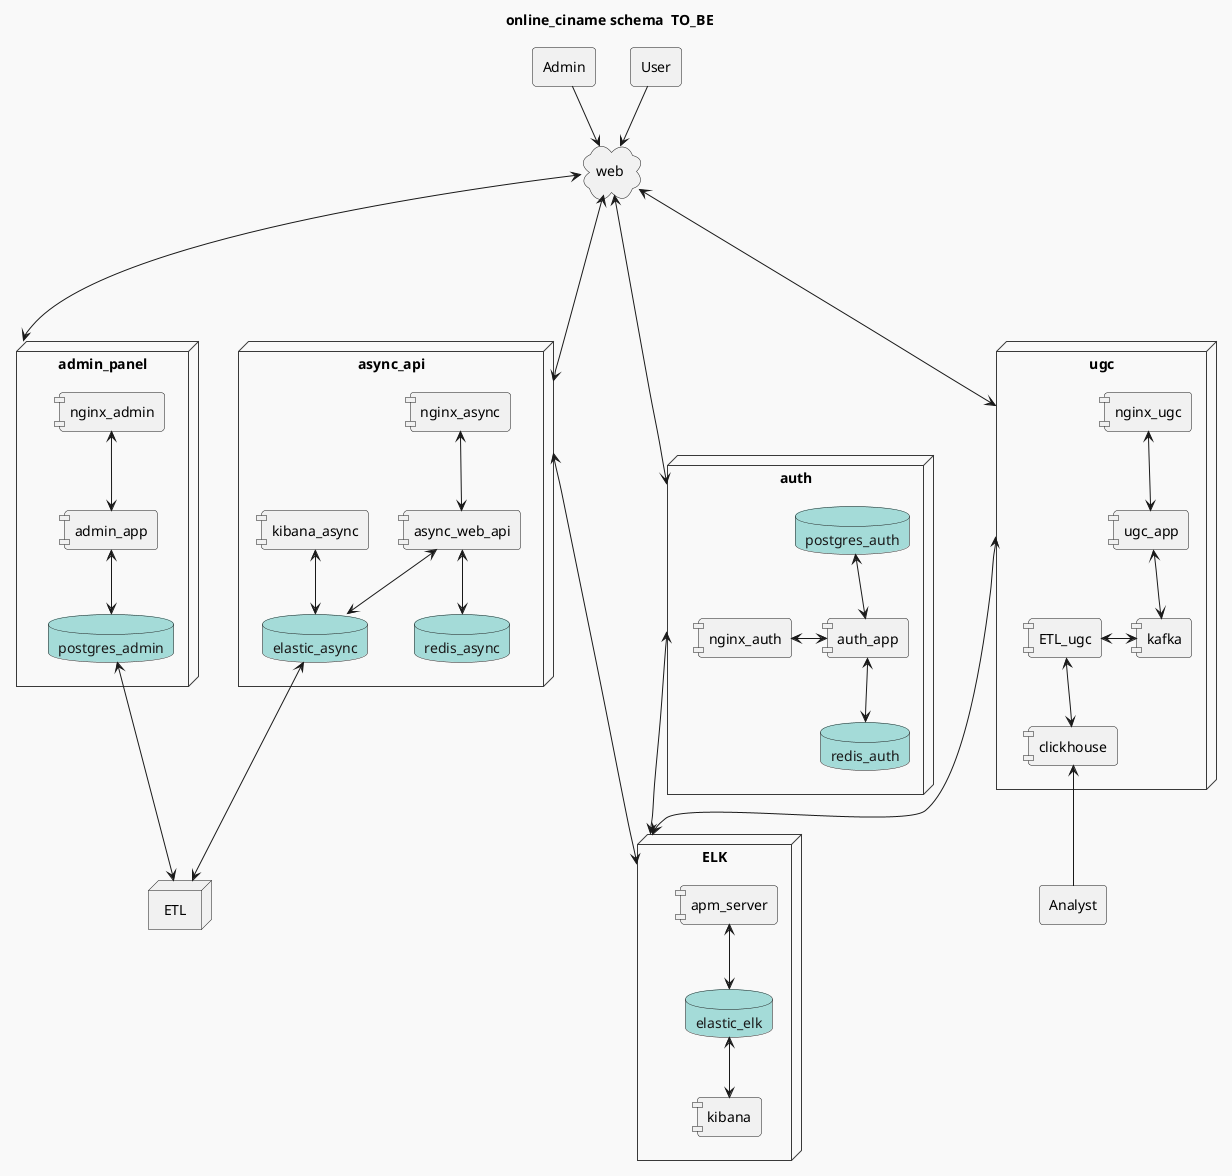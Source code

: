 @startuml
!theme mars
skinparam componentStyle uml1

agent Admin
agent User
agent Analyst

cloud web {
}

title online_ciname schema  TO_BE

node admin_panel {
    component nginx_admin
    database postgres_admin

    [admin_app] <-down-> postgres_admin
    nginx_admin <-down-> [admin_app]
}

node async_api {
    component nginx_async
    database redis_async
    database elastic_async
    component kibana_async

    kibana_async <-down-> elastic_async
    [async_web_api] <-down-> redis_async
    [async_web_api] <-up-> nginx_async
    elastic_async <-up-> [async_web_api]
}

node auth {
    component nginx_auth
    database redis_auth
    database postgres_auth

    redis_auth <-up-> [auth_app]
    [auth_app] <-up-> postgres_auth
    nginx_auth <-> [auth_app]
}

node ugc {
    component nginx_ugc
    component kafka
    component clickhouse
    component ETL_ugc

    nginx_ugc <-down-> [ugc_app]
    [ugc_app] <-down-> kafka
    ETL_ugc <-> kafka
    ETL_ugc <-down-> clickhouse
}

node ETL

node ELK {
    component apm_server
    database elastic_elk
    component kibana

    elastic_elk <-down-> kibana
    apm_server <-down-> elastic_elk
}

User --> web
Admin --> web

web <----> admin_panel
web <----> auth
web <----> async_api
web <----> ugc

auth <---down-> ELK
async_api <---down-> ELK
ugc <---down--> ELK

clickhouse <-down- Analyst


postgres_admin <---> ETL
elastic_async <---> ETL
@enduml